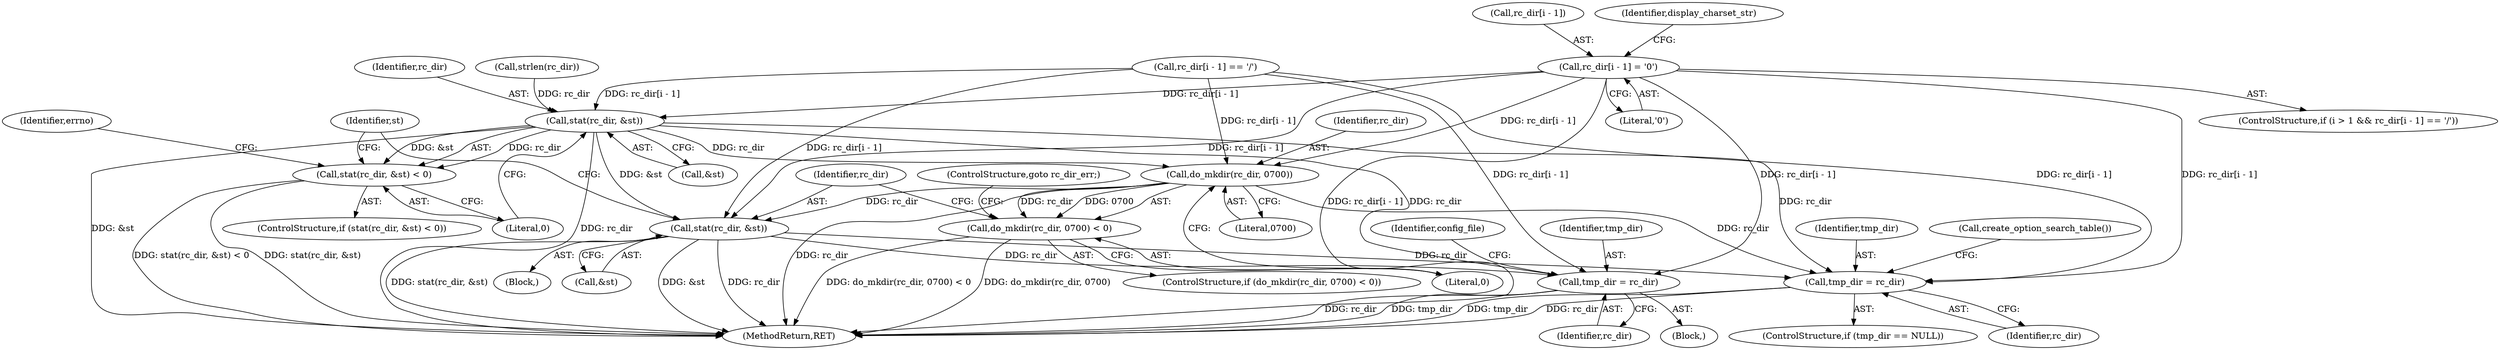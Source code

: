 digraph "0_w3m_18dcbadf2771cdb0c18509b14e4e73505b242753_0@array" {
"1000138" [label="(Call,rc_dir[i - 1] = '\0')"];
"1000156" [label="(Call,stat(rc_dir, &st))"];
"1000155" [label="(Call,stat(rc_dir, &st) < 0)"];
"1000169" [label="(Call,do_mkdir(rc_dir, 0700))"];
"1000168" [label="(Call,do_mkdir(rc_dir, 0700) < 0)"];
"1000177" [label="(Call,stat(rc_dir, &st))"];
"1000204" [label="(Call,tmp_dir = rc_dir)"];
"1000317" [label="(Call,tmp_dir = rc_dir)"];
"1000126" [label="(ControlStructure,if (i > 1 && rc_dir[i - 1] == '/'))"];
"1000204" [label="(Call,tmp_dir = rc_dir)"];
"1000167" [label="(ControlStructure,if (do_mkdir(rc_dir, 0700) < 0))"];
"1000178" [label="(Identifier,rc_dir)"];
"1000209" [label="(Identifier,config_file)"];
"1000155" [label="(Call,stat(rc_dir, &st) < 0)"];
"1000318" [label="(Identifier,tmp_dir)"];
"1000188" [label="(Identifier,st)"];
"1000317" [label="(Call,tmp_dir = rc_dir)"];
"1000313" [label="(ControlStructure,if (tmp_dir == NULL))"];
"1000139" [label="(Call,rc_dir[i - 1])"];
"1000131" [label="(Call,rc_dir[i - 1] == '/')"];
"1000168" [label="(Call,do_mkdir(rc_dir, 0700) < 0)"];
"1000322" [label="(MethodReturn,RET)"];
"1000206" [label="(Identifier,rc_dir)"];
"1000205" [label="(Identifier,tmp_dir)"];
"1000164" [label="(Identifier,errno)"];
"1000160" [label="(Literal,0)"];
"1000179" [label="(Call,&st)"];
"1000124" [label="(Call,strlen(rc_dir))"];
"1000174" [label="(ControlStructure,goto rc_dir_err;)"];
"1000144" [label="(Literal,'\0')"];
"1000154" [label="(ControlStructure,if (stat(rc_dir, &st) < 0))"];
"1000170" [label="(Identifier,rc_dir)"];
"1000177" [label="(Call,stat(rc_dir, &st))"];
"1000156" [label="(Call,stat(rc_dir, &st))"];
"1000169" [label="(Call,do_mkdir(rc_dir, 0700))"];
"1000176" [label="(Block,)"];
"1000146" [label="(Identifier,display_charset_str)"];
"1000320" [label="(Call,create_option_search_table())"];
"1000109" [label="(Block,)"];
"1000138" [label="(Call,rc_dir[i - 1] = '\0')"];
"1000158" [label="(Call,&st)"];
"1000171" [label="(Literal,0700)"];
"1000172" [label="(Literal,0)"];
"1000157" [label="(Identifier,rc_dir)"];
"1000319" [label="(Identifier,rc_dir)"];
"1000138" -> "1000126"  [label="AST: "];
"1000138" -> "1000144"  [label="CFG: "];
"1000139" -> "1000138"  [label="AST: "];
"1000144" -> "1000138"  [label="AST: "];
"1000146" -> "1000138"  [label="CFG: "];
"1000138" -> "1000322"  [label="DDG: rc_dir[i - 1]"];
"1000138" -> "1000156"  [label="DDG: rc_dir[i - 1]"];
"1000138" -> "1000169"  [label="DDG: rc_dir[i - 1]"];
"1000138" -> "1000177"  [label="DDG: rc_dir[i - 1]"];
"1000138" -> "1000204"  [label="DDG: rc_dir[i - 1]"];
"1000138" -> "1000317"  [label="DDG: rc_dir[i - 1]"];
"1000156" -> "1000155"  [label="AST: "];
"1000156" -> "1000158"  [label="CFG: "];
"1000157" -> "1000156"  [label="AST: "];
"1000158" -> "1000156"  [label="AST: "];
"1000160" -> "1000156"  [label="CFG: "];
"1000156" -> "1000322"  [label="DDG: rc_dir"];
"1000156" -> "1000322"  [label="DDG: &st"];
"1000156" -> "1000155"  [label="DDG: rc_dir"];
"1000156" -> "1000155"  [label="DDG: &st"];
"1000124" -> "1000156"  [label="DDG: rc_dir"];
"1000131" -> "1000156"  [label="DDG: rc_dir[i - 1]"];
"1000156" -> "1000169"  [label="DDG: rc_dir"];
"1000156" -> "1000177"  [label="DDG: &st"];
"1000156" -> "1000204"  [label="DDG: rc_dir"];
"1000156" -> "1000317"  [label="DDG: rc_dir"];
"1000155" -> "1000154"  [label="AST: "];
"1000155" -> "1000160"  [label="CFG: "];
"1000160" -> "1000155"  [label="AST: "];
"1000164" -> "1000155"  [label="CFG: "];
"1000188" -> "1000155"  [label="CFG: "];
"1000155" -> "1000322"  [label="DDG: stat(rc_dir, &st) < 0"];
"1000155" -> "1000322"  [label="DDG: stat(rc_dir, &st)"];
"1000169" -> "1000168"  [label="AST: "];
"1000169" -> "1000171"  [label="CFG: "];
"1000170" -> "1000169"  [label="AST: "];
"1000171" -> "1000169"  [label="AST: "];
"1000172" -> "1000169"  [label="CFG: "];
"1000169" -> "1000322"  [label="DDG: rc_dir"];
"1000169" -> "1000168"  [label="DDG: rc_dir"];
"1000169" -> "1000168"  [label="DDG: 0700"];
"1000131" -> "1000169"  [label="DDG: rc_dir[i - 1]"];
"1000169" -> "1000177"  [label="DDG: rc_dir"];
"1000169" -> "1000317"  [label="DDG: rc_dir"];
"1000168" -> "1000167"  [label="AST: "];
"1000168" -> "1000172"  [label="CFG: "];
"1000172" -> "1000168"  [label="AST: "];
"1000174" -> "1000168"  [label="CFG: "];
"1000178" -> "1000168"  [label="CFG: "];
"1000168" -> "1000322"  [label="DDG: do_mkdir(rc_dir, 0700) < 0"];
"1000168" -> "1000322"  [label="DDG: do_mkdir(rc_dir, 0700)"];
"1000177" -> "1000176"  [label="AST: "];
"1000177" -> "1000179"  [label="CFG: "];
"1000178" -> "1000177"  [label="AST: "];
"1000179" -> "1000177"  [label="AST: "];
"1000188" -> "1000177"  [label="CFG: "];
"1000177" -> "1000322"  [label="DDG: &st"];
"1000177" -> "1000322"  [label="DDG: rc_dir"];
"1000177" -> "1000322"  [label="DDG: stat(rc_dir, &st)"];
"1000131" -> "1000177"  [label="DDG: rc_dir[i - 1]"];
"1000177" -> "1000204"  [label="DDG: rc_dir"];
"1000177" -> "1000317"  [label="DDG: rc_dir"];
"1000204" -> "1000109"  [label="AST: "];
"1000204" -> "1000206"  [label="CFG: "];
"1000205" -> "1000204"  [label="AST: "];
"1000206" -> "1000204"  [label="AST: "];
"1000209" -> "1000204"  [label="CFG: "];
"1000204" -> "1000322"  [label="DDG: rc_dir"];
"1000204" -> "1000322"  [label="DDG: tmp_dir"];
"1000131" -> "1000204"  [label="DDG: rc_dir[i - 1]"];
"1000317" -> "1000313"  [label="AST: "];
"1000317" -> "1000319"  [label="CFG: "];
"1000318" -> "1000317"  [label="AST: "];
"1000319" -> "1000317"  [label="AST: "];
"1000320" -> "1000317"  [label="CFG: "];
"1000317" -> "1000322"  [label="DDG: tmp_dir"];
"1000317" -> "1000322"  [label="DDG: rc_dir"];
"1000131" -> "1000317"  [label="DDG: rc_dir[i - 1]"];
}
